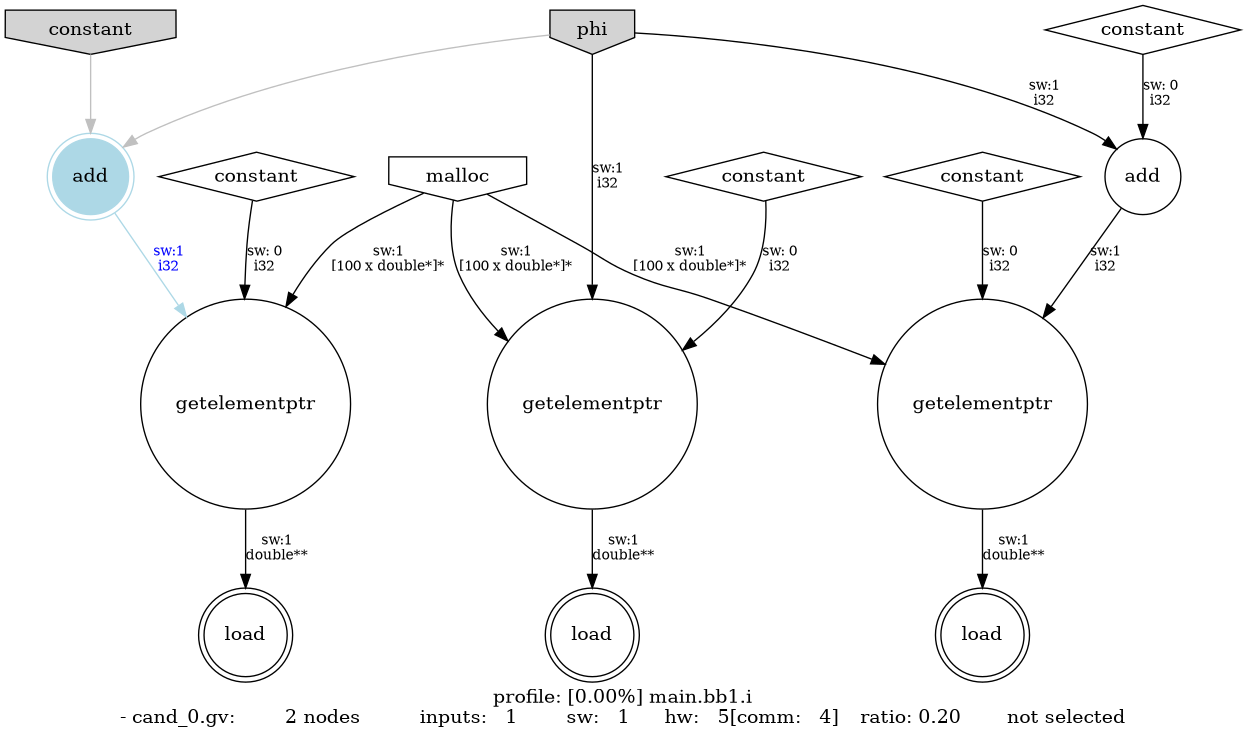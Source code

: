 digraph G {
size = "8.3,11.7"; //a4 size
label = "profile: [0.00%] main.bb1.i\n- cand_0.gv: 	   2 nodes 	 inputs:   1 	 sw:   1 	 hw:   5[comm:   4] 	 ratio: 0.20 	 not selected"
node_0 [ label = "phi" shape = "invhouse" rank = "source"];
node_1 [ label = "add" shape = "doublecircle" rank = "sink" style = "filled" color = "lightblue" ];
node_2 [ label = "constant" shape = "diamond" shape = "invhouse" rank = "source" style = "filled"                    bgcolor = "lightblue" ];
node_3 [ label = "getelementptr" shape = "circle"];
node_4 [ label = "malloc" shape = "invhouse" rank = "source"];
node_5 [ label = "constant" shape = "diamond"];
node_6 [ label = "add" shape = "circle"];
node_7 [ label = "constant" shape = "diamond"];
node_8 [ label = "getelementptr" shape = "circle"];
node_9 [ label = "getelementptr" shape = "circle"];
node_10 [ label = "load" shape = "doublecircle" rank = "sink"];
node_11 [ label = "load" shape = "doublecircle" rank = "sink"];
node_12 [ label = "load" shape = "doublecircle" rank = "sink"];
node_13 [ label = "constant" shape = "diamond"];
node_14 [ label = "constant" shape = "diamond"];
node_0 -> node_1 [ fontsize = 10 label = "sw:1\ni32"  color = "gray" label = "" ];
node_2 -> node_1 [ fontsize = 10 label = "sw: 0\ni32"  color = "gray" label = "" ];
node_4 -> node_3 [ fontsize = 10 label = "sw:1\n[100 x double*]*"  ];
node_5 -> node_3 [ fontsize = 10 label = "sw: 0\ni32"  ];
node_1 -> node_3 [ fontsize = 10 label = "sw:1\ni32"  fontcolor = "blue" color = "lightblue"  ];
node_0 -> node_6 [ fontsize = 10 label = "sw:1\ni32"  ];
node_7 -> node_6 [ fontsize = 10 label = "sw: 0\ni32"  ];
node_4 -> node_8 [ fontsize = 10 label = "sw:1\n[100 x double*]*"  ];
node_6 -> node_8 [ fontsize = 10 label = "sw:1\ni32"  ];
node_4 -> node_9 [ fontsize = 10 label = "sw:1\n[100 x double*]*"  ];
node_0 -> node_9 [ fontsize = 10 label = "sw:1\ni32"  ];
node_3 -> node_10 [ fontsize = 10 label = "sw:1\ndouble**"  ];
node_9 -> node_11 [ fontsize = 10 label = "sw:1\ndouble**"  ];
node_8 -> node_12 [ fontsize = 10 label = "sw:1\ndouble**"  ];
node_13 -> node_8 [ fontsize = 10 label = "sw: 0\ni32"  ];
node_14 -> node_9 [ fontsize = 10 label = "sw: 0\ni32"  ];


/* Additional source nodes */
node_0 [ shape = "invhouse" rank = "source" style = "filled" bgcolor = "lightblue" ];
}
